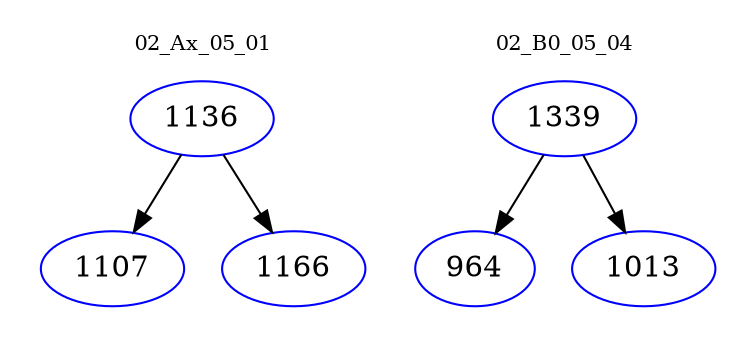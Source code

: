 digraph{
subgraph cluster_0 {
color = white
label = "02_Ax_05_01";
fontsize=10;
T0_1136 [label="1136", color="blue"]
T0_1136 -> T0_1107 [color="black"]
T0_1107 [label="1107", color="blue"]
T0_1136 -> T0_1166 [color="black"]
T0_1166 [label="1166", color="blue"]
}
subgraph cluster_1 {
color = white
label = "02_B0_05_04";
fontsize=10;
T1_1339 [label="1339", color="blue"]
T1_1339 -> T1_964 [color="black"]
T1_964 [label="964", color="blue"]
T1_1339 -> T1_1013 [color="black"]
T1_1013 [label="1013", color="blue"]
}
}
